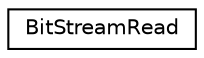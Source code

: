 digraph "Graphical Class Hierarchy"
{
 // LATEX_PDF_SIZE
  edge [fontname="Helvetica",fontsize="10",labelfontname="Helvetica",labelfontsize="10"];
  node [fontname="Helvetica",fontsize="10",shape=record];
  rankdir="LR";
  Node0 [label="BitStreamRead",height=0.2,width=0.4,color="black", fillcolor="white", style="filled",URL="$classBitStreamRead.html",tooltip=" "];
}
